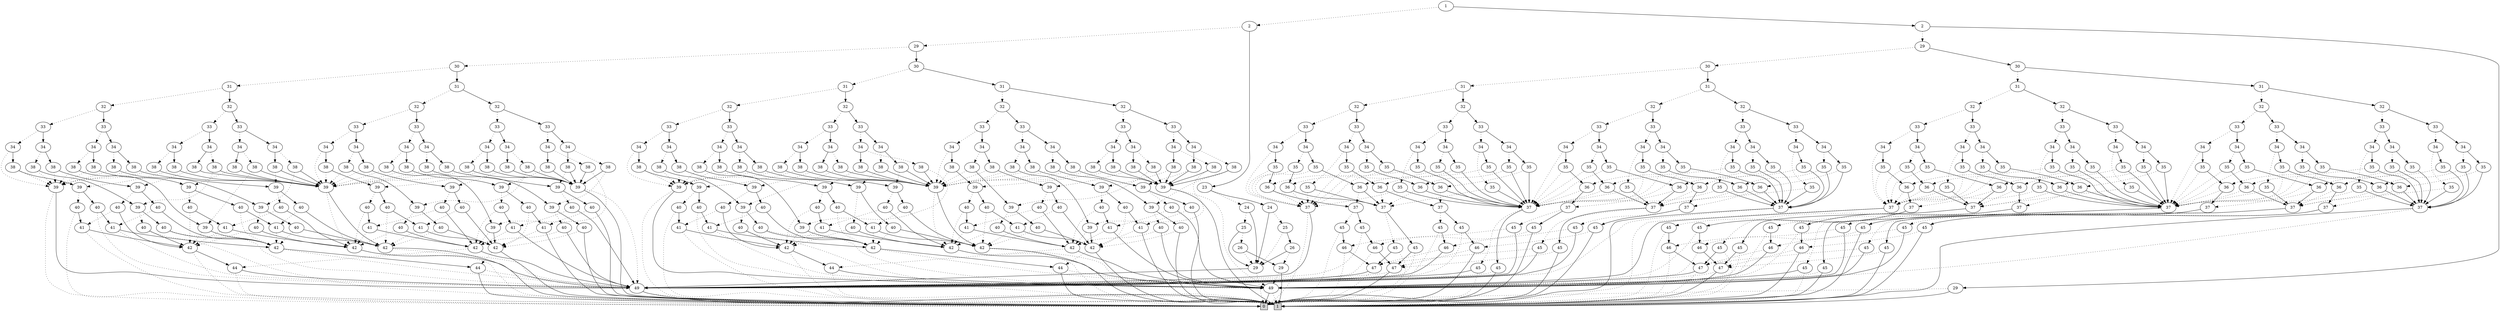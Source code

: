 digraph G {
0 [shape=box, label="0", style=filled, shape=box, height=0.3, width=0.3];
1 [shape=box, label="1", style=filled, shape=box, height=0.3, width=0.3];
40756 [label="1"];
40756 -> 40753 [style=dotted];
40756 -> 40755 [style=filled];
40753 [label="2"];
40753 -> 40744 [style=dotted];
40753 -> 40752 [style=filled];
40744 [label="29"];
40744 -> 40407 [style=dotted];
40744 -> 40587 [style=filled];
40407 [label="30"];
40407 -> 40369 [style=dotted];
40407 -> 40406 [style=filled];
40369 [label="31"];
40369 -> 40352 [style=dotted];
40369 -> 40368 [style=filled];
40352 [label="32"];
40352 -> 40340 [style=dotted];
40352 -> 40351 [style=filled];
40340 [label="33"];
40340 -> 40334 [style=dotted];
40340 -> 40339 [style=filled];
40334 [label="34"];
40334 -> 40331 [style=dotted];
40334 -> 40333 [style=filled];
40331 [label="39"];
40331 -> 0 [style=dotted];
40331 -> 100 [style=filled];
100 [label="49"];
100 -> 0 [style=dotted];
100 -> 1 [style=filled];
40333 [label="38"];
40333 -> 40331 [style=dotted];
40333 -> 40332 [style=filled];
40332 [label="39"];
40332 -> 24620 [style=dotted];
40332 -> 3025 [style=filled];
24620 [label="40"];
24620 -> 0 [style=dotted];
24620 -> 24619 [style=filled];
24619 [label="41"];
24619 -> 0 [style=dotted];
24619 -> 24618 [style=filled];
24618 [label="42"];
24618 -> 0 [style=dotted];
24618 -> 15937 [style=filled];
15937 [label="44"];
15937 -> 0 [style=dotted];
15937 -> 100 [style=filled];
3025 [label="40"];
3025 -> 100 [style=dotted];
3025 -> 3024 [style=filled];
3024 [label="41"];
3024 -> 100 [style=dotted];
3024 -> 3023 [style=filled];
3023 [label="42"];
3023 -> 100 [style=dotted];
3023 -> 578 [style=filled];
578 [label="44"];
578 -> 100 [style=dotted];
578 -> 0 [style=filled];
40339 [label="34"];
40339 -> 40336 [style=dotted];
40339 -> 40338 [style=filled];
40336 [label="38"];
40336 -> 40331 [style=dotted];
40336 -> 40335 [style=filled];
40335 [label="39"];
40335 -> 24624 [style=dotted];
40335 -> 3029 [style=filled];
24624 [label="40"];
24624 -> 0 [style=dotted];
24624 -> 24618 [style=filled];
3029 [label="40"];
3029 -> 100 [style=dotted];
3029 -> 3023 [style=filled];
40338 [label="38"];
40338 -> 40331 [style=dotted];
40338 -> 40337 [style=filled];
40337 [label="39"];
40337 -> 24627 [style=dotted];
40337 -> 3032 [style=filled];
24627 [label="40"];
24627 -> 24619 [style=dotted];
24627 -> 24618 [style=filled];
3032 [label="40"];
3032 -> 3024 [style=dotted];
3032 -> 3023 [style=filled];
40351 [label="33"];
40351 -> 40345 [style=dotted];
40351 -> 40350 [style=filled];
40345 [label="34"];
40345 -> 40342 [style=dotted];
40345 -> 40344 [style=filled];
40342 [label="38"];
40342 -> 40331 [style=dotted];
40342 -> 40341 [style=filled];
40341 [label="39"];
40341 -> 24618 [style=dotted];
40341 -> 3023 [style=filled];
40344 [label="38"];
40344 -> 40331 [style=dotted];
40344 -> 40343 [style=filled];
40343 [label="39"];
40343 -> 24636 [style=dotted];
40343 -> 3040 [style=filled];
24636 [label="40"];
24636 -> 24618 [style=dotted];
24636 -> 24635 [style=filled];
24635 [label="41"];
24635 -> 24618 [style=dotted];
24635 -> 24634 [style=filled];
24634 [label="42"];
24634 -> 0 [style=dotted];
24634 -> 100 [style=filled];
3040 [label="40"];
3040 -> 3023 [style=dotted];
3040 -> 3039 [style=filled];
3039 [label="41"];
3039 -> 3023 [style=dotted];
3039 -> 456 [style=filled];
456 [label="42"];
456 -> 100 [style=dotted];
456 -> 0 [style=filled];
40350 [label="34"];
40350 -> 40347 [style=dotted];
40350 -> 40349 [style=filled];
40347 [label="38"];
40347 -> 40331 [style=dotted];
40347 -> 40346 [style=filled];
40346 [label="39"];
40346 -> 24640 [style=dotted];
40346 -> 3044 [style=filled];
24640 [label="40"];
24640 -> 24618 [style=dotted];
24640 -> 24634 [style=filled];
3044 [label="40"];
3044 -> 3023 [style=dotted];
3044 -> 456 [style=filled];
40349 [label="38"];
40349 -> 40331 [style=dotted];
40349 -> 40348 [style=filled];
40348 [label="39"];
40348 -> 24643 [style=dotted];
40348 -> 3047 [style=filled];
24643 [label="40"];
24643 -> 24635 [style=dotted];
24643 -> 24634 [style=filled];
3047 [label="40"];
3047 -> 3039 [style=dotted];
3047 -> 456 [style=filled];
40368 [label="32"];
40368 -> 40360 [style=dotted];
40368 -> 40367 [style=filled];
40360 [label="33"];
40360 -> 40356 [style=dotted];
40360 -> 40359 [style=filled];
40356 [label="34"];
40356 -> 40354 [style=dotted];
40356 -> 40355 [style=filled];
40354 [label="38"];
40354 -> 40331 [style=dotted];
40354 -> 40353 [style=filled];
40353 [label="39"];
40353 -> 24634 [style=dotted];
40353 -> 456 [style=filled];
40355 [label="38"];
40355 -> 40332 [style=dotted];
40355 -> 40353 [style=filled];
40359 [label="34"];
40359 -> 40357 [style=dotted];
40359 -> 40358 [style=filled];
40357 [label="38"];
40357 -> 40335 [style=dotted];
40357 -> 40353 [style=filled];
40358 [label="38"];
40358 -> 40337 [style=dotted];
40358 -> 40353 [style=filled];
40367 [label="33"];
40367 -> 40363 [style=dotted];
40367 -> 40366 [style=filled];
40363 [label="34"];
40363 -> 40361 [style=dotted];
40363 -> 40362 [style=filled];
40361 [label="38"];
40361 -> 40341 [style=dotted];
40361 -> 40353 [style=filled];
40362 [label="38"];
40362 -> 40343 [style=dotted];
40362 -> 40353 [style=filled];
40366 [label="34"];
40366 -> 40364 [style=dotted];
40366 -> 40365 [style=filled];
40364 [label="38"];
40364 -> 40346 [style=dotted];
40364 -> 40353 [style=filled];
40365 [label="38"];
40365 -> 40348 [style=dotted];
40365 -> 40353 [style=filled];
40406 [label="31"];
40406 -> 40390 [style=dotted];
40406 -> 40405 [style=filled];
40390 [label="32"];
40390 -> 40378 [style=dotted];
40390 -> 40389 [style=filled];
40378 [label="33"];
40378 -> 40372 [style=dotted];
40378 -> 40377 [style=filled];
40372 [label="34"];
40372 -> 40353 [style=dotted];
40372 -> 40371 [style=filled];
40371 [label="38"];
40371 -> 40353 [style=dotted];
40371 -> 40370 [style=filled];
40370 [label="39"];
40370 -> 24668 [style=dotted];
40370 -> 1782 [style=filled];
24668 [label="40"];
24668 -> 24634 [style=dotted];
24668 -> 24667 [style=filled];
24667 [label="41"];
24667 -> 24634 [style=dotted];
24667 -> 24666 [style=filled];
24666 [label="42"];
24666 -> 15937 [style=dotted];
24666 -> 100 [style=filled];
1782 [label="40"];
1782 -> 456 [style=dotted];
1782 -> 1781 [style=filled];
1781 [label="41"];
1781 -> 456 [style=dotted];
1781 -> 1780 [style=filled];
1780 [label="42"];
1780 -> 578 [style=dotted];
1780 -> 0 [style=filled];
40377 [label="34"];
40377 -> 40374 [style=dotted];
40377 -> 40376 [style=filled];
40374 [label="38"];
40374 -> 40353 [style=dotted];
40374 -> 40373 [style=filled];
40373 [label="39"];
40373 -> 24672 [style=dotted];
40373 -> 1785 [style=filled];
24672 [label="40"];
24672 -> 24634 [style=dotted];
24672 -> 24666 [style=filled];
1785 [label="40"];
1785 -> 456 [style=dotted];
1785 -> 1780 [style=filled];
40376 [label="38"];
40376 -> 40353 [style=dotted];
40376 -> 40375 [style=filled];
40375 [label="39"];
40375 -> 24675 [style=dotted];
40375 -> 1787 [style=filled];
24675 [label="40"];
24675 -> 24667 [style=dotted];
24675 -> 24666 [style=filled];
1787 [label="40"];
1787 -> 1781 [style=dotted];
1787 -> 1780 [style=filled];
40389 [label="33"];
40389 -> 40383 [style=dotted];
40389 -> 40388 [style=filled];
40383 [label="34"];
40383 -> 40380 [style=dotted];
40383 -> 40382 [style=filled];
40380 [label="38"];
40380 -> 40353 [style=dotted];
40380 -> 40379 [style=filled];
40379 [label="39"];
40379 -> 24666 [style=dotted];
40379 -> 1780 [style=filled];
40382 [label="38"];
40382 -> 40353 [style=dotted];
40382 -> 40381 [style=filled];
40381 [label="39"];
40381 -> 24683 [style=dotted];
40381 -> 1793 [style=filled];
24683 [label="40"];
24683 -> 24666 [style=dotted];
24683 -> 24682 [style=filled];
24682 [label="41"];
24682 -> 24666 [style=dotted];
24682 -> 100 [style=filled];
1793 [label="40"];
1793 -> 1780 [style=dotted];
1793 -> 1792 [style=filled];
1792 [label="41"];
1792 -> 1780 [style=dotted];
1792 -> 0 [style=filled];
40388 [label="34"];
40388 -> 40385 [style=dotted];
40388 -> 40387 [style=filled];
40385 [label="38"];
40385 -> 40353 [style=dotted];
40385 -> 40384 [style=filled];
40384 [label="39"];
40384 -> 24687 [style=dotted];
40384 -> 1796 [style=filled];
24687 [label="40"];
24687 -> 24666 [style=dotted];
24687 -> 100 [style=filled];
1796 [label="40"];
1796 -> 1780 [style=dotted];
1796 -> 0 [style=filled];
40387 [label="38"];
40387 -> 40353 [style=dotted];
40387 -> 40386 [style=filled];
40386 [label="39"];
40386 -> 24690 [style=dotted];
40386 -> 1798 [style=filled];
24690 [label="40"];
24690 -> 24682 [style=dotted];
24690 -> 100 [style=filled];
1798 [label="40"];
1798 -> 1792 [style=dotted];
1798 -> 0 [style=filled];
40405 [label="32"];
40405 -> 40397 [style=dotted];
40405 -> 40404 [style=filled];
40397 [label="33"];
40397 -> 40393 [style=dotted];
40397 -> 40396 [style=filled];
40393 [label="34"];
40393 -> 40391 [style=dotted];
40393 -> 40392 [style=filled];
40391 [label="38"];
40391 -> 40353 [style=dotted];
40391 -> 395 [style=filled];
395 [label="39"];
395 -> 100 [style=dotted];
395 -> 0 [style=filled];
40392 [label="38"];
40392 -> 40370 [style=dotted];
40392 -> 395 [style=filled];
40396 [label="34"];
40396 -> 40394 [style=dotted];
40396 -> 40395 [style=filled];
40394 [label="38"];
40394 -> 40373 [style=dotted];
40394 -> 395 [style=filled];
40395 [label="38"];
40395 -> 40375 [style=dotted];
40395 -> 395 [style=filled];
40404 [label="33"];
40404 -> 40400 [style=dotted];
40404 -> 40403 [style=filled];
40400 [label="34"];
40400 -> 40398 [style=dotted];
40400 -> 40399 [style=filled];
40398 [label="38"];
40398 -> 40379 [style=dotted];
40398 -> 395 [style=filled];
40399 [label="38"];
40399 -> 40381 [style=dotted];
40399 -> 395 [style=filled];
40403 [label="34"];
40403 -> 40401 [style=dotted];
40403 -> 40402 [style=filled];
40401 [label="38"];
40401 -> 40384 [style=dotted];
40401 -> 395 [style=filled];
40402 [label="38"];
40402 -> 40386 [style=dotted];
40402 -> 395 [style=filled];
40587 [label="30"];
40587 -> 40586 [style=dotted];
40587 -> 26512 [style=filled];
40586 [label="31"];
40586 -> 40570 [style=dotted];
40586 -> 40585 [style=filled];
40570 [label="32"];
40570 -> 40558 [style=dotted];
40570 -> 40569 [style=filled];
40558 [label="33"];
40558 -> 40552 [style=dotted];
40558 -> 40557 [style=filled];
40552 [label="34"];
40552 -> 40549 [style=dotted];
40552 -> 40551 [style=filled];
40549 [label="39"];
40549 -> 1 [style=dotted];
40549 -> 101 [style=filled];
101 [label="49"];
101 -> 1 [style=dotted];
101 -> 0 [style=filled];
40551 [label="38"];
40551 -> 40549 [style=dotted];
40551 -> 40550 [style=filled];
40550 [label="39"];
40550 -> 24974 [style=dotted];
40550 -> 3511 [style=filled];
24974 [label="40"];
24974 -> 1 [style=dotted];
24974 -> 24973 [style=filled];
24973 [label="41"];
24973 -> 1 [style=dotted];
24973 -> 24972 [style=filled];
24972 [label="42"];
24972 -> 1 [style=dotted];
24972 -> 16671 [style=filled];
16671 [label="44"];
16671 -> 1 [style=dotted];
16671 -> 101 [style=filled];
3511 [label="40"];
3511 -> 101 [style=dotted];
3511 -> 3510 [style=filled];
3510 [label="41"];
3510 -> 101 [style=dotted];
3510 -> 3509 [style=filled];
3509 [label="42"];
3509 -> 101 [style=dotted];
3509 -> 585 [style=filled];
585 [label="44"];
585 -> 101 [style=dotted];
585 -> 1 [style=filled];
40557 [label="34"];
40557 -> 40554 [style=dotted];
40557 -> 40556 [style=filled];
40554 [label="38"];
40554 -> 40549 [style=dotted];
40554 -> 40553 [style=filled];
40553 [label="39"];
40553 -> 24978 [style=dotted];
40553 -> 3515 [style=filled];
24978 [label="40"];
24978 -> 1 [style=dotted];
24978 -> 24972 [style=filled];
3515 [label="40"];
3515 -> 101 [style=dotted];
3515 -> 3509 [style=filled];
40556 [label="38"];
40556 -> 40549 [style=dotted];
40556 -> 40555 [style=filled];
40555 [label="39"];
40555 -> 24981 [style=dotted];
40555 -> 3518 [style=filled];
24981 [label="40"];
24981 -> 24973 [style=dotted];
24981 -> 24972 [style=filled];
3518 [label="40"];
3518 -> 3510 [style=dotted];
3518 -> 3509 [style=filled];
40569 [label="33"];
40569 -> 40563 [style=dotted];
40569 -> 40568 [style=filled];
40563 [label="34"];
40563 -> 40560 [style=dotted];
40563 -> 40562 [style=filled];
40560 [label="38"];
40560 -> 40549 [style=dotted];
40560 -> 40559 [style=filled];
40559 [label="39"];
40559 -> 24972 [style=dotted];
40559 -> 3509 [style=filled];
40562 [label="38"];
40562 -> 40549 [style=dotted];
40562 -> 40561 [style=filled];
40561 [label="39"];
40561 -> 24990 [style=dotted];
40561 -> 3526 [style=filled];
24990 [label="40"];
24990 -> 24972 [style=dotted];
24990 -> 24989 [style=filled];
24989 [label="41"];
24989 -> 24972 [style=dotted];
24989 -> 24988 [style=filled];
24988 [label="42"];
24988 -> 1 [style=dotted];
24988 -> 101 [style=filled];
3526 [label="40"];
3526 -> 3509 [style=dotted];
3526 -> 3525 [style=filled];
3525 [label="41"];
3525 -> 3509 [style=dotted];
3525 -> 463 [style=filled];
463 [label="42"];
463 -> 101 [style=dotted];
463 -> 1 [style=filled];
40568 [label="34"];
40568 -> 40565 [style=dotted];
40568 -> 40567 [style=filled];
40565 [label="38"];
40565 -> 40549 [style=dotted];
40565 -> 40564 [style=filled];
40564 [label="39"];
40564 -> 24994 [style=dotted];
40564 -> 3530 [style=filled];
24994 [label="40"];
24994 -> 24972 [style=dotted];
24994 -> 24988 [style=filled];
3530 [label="40"];
3530 -> 3509 [style=dotted];
3530 -> 463 [style=filled];
40567 [label="38"];
40567 -> 40549 [style=dotted];
40567 -> 40566 [style=filled];
40566 [label="39"];
40566 -> 24997 [style=dotted];
40566 -> 3533 [style=filled];
24997 [label="40"];
24997 -> 24989 [style=dotted];
24997 -> 24988 [style=filled];
3533 [label="40"];
3533 -> 3525 [style=dotted];
3533 -> 463 [style=filled];
40585 [label="32"];
40585 -> 40577 [style=dotted];
40585 -> 40584 [style=filled];
40577 [label="33"];
40577 -> 40573 [style=dotted];
40577 -> 40576 [style=filled];
40573 [label="34"];
40573 -> 40571 [style=dotted];
40573 -> 40572 [style=filled];
40571 [label="38"];
40571 -> 40549 [style=dotted];
40571 -> 26475 [style=filled];
26475 [label="39"];
26475 -> 24988 [style=dotted];
26475 -> 463 [style=filled];
40572 [label="38"];
40572 -> 40550 [style=dotted];
40572 -> 26475 [style=filled];
40576 [label="34"];
40576 -> 40574 [style=dotted];
40576 -> 40575 [style=filled];
40574 [label="38"];
40574 -> 40553 [style=dotted];
40574 -> 26475 [style=filled];
40575 [label="38"];
40575 -> 40555 [style=dotted];
40575 -> 26475 [style=filled];
40584 [label="33"];
40584 -> 40580 [style=dotted];
40584 -> 40583 [style=filled];
40580 [label="34"];
40580 -> 40578 [style=dotted];
40580 -> 40579 [style=filled];
40578 [label="38"];
40578 -> 40559 [style=dotted];
40578 -> 26475 [style=filled];
40579 [label="38"];
40579 -> 40561 [style=dotted];
40579 -> 26475 [style=filled];
40583 [label="34"];
40583 -> 40581 [style=dotted];
40583 -> 40582 [style=filled];
40581 [label="38"];
40581 -> 40564 [style=dotted];
40581 -> 26475 [style=filled];
40582 [label="38"];
40582 -> 40566 [style=dotted];
40582 -> 26475 [style=filled];
26512 [label="31"];
26512 -> 26496 [style=dotted];
26512 -> 26511 [style=filled];
26496 [label="32"];
26496 -> 26484 [style=dotted];
26496 -> 26495 [style=filled];
26484 [label="33"];
26484 -> 26478 [style=dotted];
26484 -> 26483 [style=filled];
26478 [label="34"];
26478 -> 26475 [style=dotted];
26478 -> 26477 [style=filled];
26477 [label="38"];
26477 -> 26475 [style=dotted];
26477 -> 26476 [style=filled];
26476 [label="39"];
26476 -> 25022 [style=dotted];
26476 -> 2006 [style=filled];
25022 [label="40"];
25022 -> 24988 [style=dotted];
25022 -> 25021 [style=filled];
25021 [label="41"];
25021 -> 24988 [style=dotted];
25021 -> 25020 [style=filled];
25020 [label="42"];
25020 -> 16671 [style=dotted];
25020 -> 101 [style=filled];
2006 [label="40"];
2006 -> 463 [style=dotted];
2006 -> 2005 [style=filled];
2005 [label="41"];
2005 -> 463 [style=dotted];
2005 -> 2004 [style=filled];
2004 [label="42"];
2004 -> 585 [style=dotted];
2004 -> 1 [style=filled];
26483 [label="34"];
26483 -> 26480 [style=dotted];
26483 -> 26482 [style=filled];
26480 [label="38"];
26480 -> 26475 [style=dotted];
26480 -> 26479 [style=filled];
26479 [label="39"];
26479 -> 25026 [style=dotted];
26479 -> 2009 [style=filled];
25026 [label="40"];
25026 -> 24988 [style=dotted];
25026 -> 25020 [style=filled];
2009 [label="40"];
2009 -> 463 [style=dotted];
2009 -> 2004 [style=filled];
26482 [label="38"];
26482 -> 26475 [style=dotted];
26482 -> 26481 [style=filled];
26481 [label="39"];
26481 -> 25029 [style=dotted];
26481 -> 2011 [style=filled];
25029 [label="40"];
25029 -> 25021 [style=dotted];
25029 -> 25020 [style=filled];
2011 [label="40"];
2011 -> 2005 [style=dotted];
2011 -> 2004 [style=filled];
26495 [label="33"];
26495 -> 26489 [style=dotted];
26495 -> 26494 [style=filled];
26489 [label="34"];
26489 -> 26486 [style=dotted];
26489 -> 26488 [style=filled];
26486 [label="38"];
26486 -> 26475 [style=dotted];
26486 -> 26485 [style=filled];
26485 [label="39"];
26485 -> 25020 [style=dotted];
26485 -> 2004 [style=filled];
26488 [label="38"];
26488 -> 26475 [style=dotted];
26488 -> 26487 [style=filled];
26487 [label="39"];
26487 -> 25037 [style=dotted];
26487 -> 2017 [style=filled];
25037 [label="40"];
25037 -> 25020 [style=dotted];
25037 -> 25036 [style=filled];
25036 [label="41"];
25036 -> 25020 [style=dotted];
25036 -> 101 [style=filled];
2017 [label="40"];
2017 -> 2004 [style=dotted];
2017 -> 2016 [style=filled];
2016 [label="41"];
2016 -> 2004 [style=dotted];
2016 -> 1 [style=filled];
26494 [label="34"];
26494 -> 26491 [style=dotted];
26494 -> 26493 [style=filled];
26491 [label="38"];
26491 -> 26475 [style=dotted];
26491 -> 26490 [style=filled];
26490 [label="39"];
26490 -> 25041 [style=dotted];
26490 -> 2020 [style=filled];
25041 [label="40"];
25041 -> 25020 [style=dotted];
25041 -> 101 [style=filled];
2020 [label="40"];
2020 -> 2004 [style=dotted];
2020 -> 1 [style=filled];
26493 [label="38"];
26493 -> 26475 [style=dotted];
26493 -> 26492 [style=filled];
26492 [label="39"];
26492 -> 25044 [style=dotted];
26492 -> 2022 [style=filled];
25044 [label="40"];
25044 -> 25036 [style=dotted];
25044 -> 101 [style=filled];
2022 [label="40"];
2022 -> 2016 [style=dotted];
2022 -> 1 [style=filled];
26511 [label="32"];
26511 -> 26503 [style=dotted];
26511 -> 26510 [style=filled];
26503 [label="33"];
26503 -> 26499 [style=dotted];
26503 -> 26502 [style=filled];
26499 [label="34"];
26499 -> 26497 [style=dotted];
26499 -> 26498 [style=filled];
26497 [label="38"];
26497 -> 26475 [style=dotted];
26497 -> 402 [style=filled];
402 [label="39"];
402 -> 101 [style=dotted];
402 -> 1 [style=filled];
26498 [label="38"];
26498 -> 26476 [style=dotted];
26498 -> 402 [style=filled];
26502 [label="34"];
26502 -> 26500 [style=dotted];
26502 -> 26501 [style=filled];
26500 [label="38"];
26500 -> 26479 [style=dotted];
26500 -> 402 [style=filled];
26501 [label="38"];
26501 -> 26481 [style=dotted];
26501 -> 402 [style=filled];
26510 [label="33"];
26510 -> 26506 [style=dotted];
26510 -> 26509 [style=filled];
26506 [label="34"];
26506 -> 26504 [style=dotted];
26506 -> 26505 [style=filled];
26504 [label="38"];
26504 -> 26485 [style=dotted];
26504 -> 402 [style=filled];
26505 [label="38"];
26505 -> 26487 [style=dotted];
26505 -> 402 [style=filled];
26509 [label="34"];
26509 -> 26507 [style=dotted];
26509 -> 26508 [style=filled];
26507 [label="38"];
26507 -> 26490 [style=dotted];
26507 -> 402 [style=filled];
26508 [label="38"];
26508 -> 26492 [style=dotted];
26508 -> 402 [style=filled];
40752 [label="23"];
40752 -> 40748 [style=dotted];
40752 -> 40751 [style=filled];
40748 [label="24"];
40748 -> 40747 [style=dotted];
40748 -> 40323 [style=filled];
40747 [label="25"];
40747 -> 40746 [style=dotted];
40747 -> 40323 [style=filled];
40746 [label="26"];
40746 -> 40323 [style=dotted];
40746 -> 40745 [style=filled];
40323 [label="29"];
40323 -> 0 [style=dotted];
40323 -> 100 [style=filled];
40745 [label="29"];
40745 -> 101 [style=dotted];
40745 -> 1 [style=filled];
40751 [label="24"];
40751 -> 40750 [style=dotted];
40751 -> 40323 [style=filled];
40750 [label="25"];
40750 -> 40323 [style=dotted];
40750 -> 40749 [style=filled];
40749 [label="26"];
40749 -> 40745 [style=dotted];
40749 -> 40323 [style=filled];
40755 [label="2"];
40755 -> 40754 [style=dotted];
40755 -> 60 [style=filled];
40754 [label="29"];
40754 -> 40515 [style=dotted];
40754 -> 40695 [style=filled];
40515 [label="30"];
40515 -> 26561 [style=dotted];
40515 -> 40514 [style=filled];
26561 [label="31"];
26561 -> 26545 [style=dotted];
26561 -> 26560 [style=filled];
26545 [label="32"];
26545 -> 26532 [style=dotted];
26545 -> 26544 [style=filled];
26532 [label="33"];
26532 -> 26525 [style=dotted];
26532 -> 26531 [style=filled];
26525 [label="34"];
26525 -> 391 [style=dotted];
26525 -> 26524 [style=filled];
391 [label="37"];
391 -> 0 [style=dotted];
391 -> 100 [style=filled];
26524 [label="35"];
26524 -> 391 [style=dotted];
26524 -> 26523 [style=filled];
26523 [label="36"];
26523 -> 391 [style=dotted];
26523 -> 26522 [style=filled];
26522 [label="37"];
26522 -> 1437 [style=dotted];
26522 -> 3116 [style=filled];
1437 [label="45"];
1437 -> 0 [style=dotted];
1437 -> 839 [style=filled];
839 [label="46"];
839 -> 0 [style=dotted];
839 -> 574 [style=filled];
574 [label="47"];
574 -> 0 [style=dotted];
574 -> 100 [style=filled];
3116 [label="45"];
3116 -> 100 [style=dotted];
3116 -> 1203 [style=filled];
1203 [label="46"];
1203 -> 100 [style=dotted];
1203 -> 582 [style=filled];
582 [label="47"];
582 -> 100 [style=dotted];
582 -> 0 [style=filled];
26531 [label="34"];
26531 -> 26528 [style=dotted];
26531 -> 26530 [style=filled];
26528 [label="35"];
26528 -> 391 [style=dotted];
26528 -> 26527 [style=filled];
26527 [label="36"];
26527 -> 391 [style=dotted];
26527 -> 26526 [style=filled];
26526 [label="37"];
26526 -> 1441 [style=dotted];
26526 -> 3121 [style=filled];
1441 [label="45"];
1441 -> 0 [style=dotted];
1441 -> 574 [style=filled];
3121 [label="45"];
3121 -> 100 [style=dotted];
3121 -> 582 [style=filled];
26530 [label="35"];
26530 -> 391 [style=dotted];
26530 -> 26529 [style=filled];
26529 [label="36"];
26529 -> 26522 [style=dotted];
26529 -> 26526 [style=filled];
26544 [label="33"];
26544 -> 26537 [style=dotted];
26544 -> 26543 [style=filled];
26537 [label="34"];
26537 -> 26533 [style=dotted];
26537 -> 26536 [style=filled];
26533 [label="35"];
26533 -> 391 [style=dotted];
26533 -> 26526 [style=filled];
26536 [label="35"];
26536 -> 391 [style=dotted];
26536 -> 26535 [style=filled];
26535 [label="36"];
26535 -> 26526 [style=dotted];
26535 -> 26534 [style=filled];
26534 [label="37"];
26534 -> 1449 [style=dotted];
26534 -> 3130 [style=filled];
1449 [label="45"];
1449 -> 0 [style=dotted];
1449 -> 1032 [style=filled];
1032 [label="46"];
1032 -> 574 [style=dotted];
1032 -> 100 [style=filled];
3130 [label="45"];
3130 -> 100 [style=dotted];
3130 -> 926 [style=filled];
926 [label="46"];
926 -> 582 [style=dotted];
926 -> 0 [style=filled];
26543 [label="34"];
26543 -> 26540 [style=dotted];
26543 -> 26542 [style=filled];
26540 [label="35"];
26540 -> 391 [style=dotted];
26540 -> 26539 [style=filled];
26539 [label="36"];
26539 -> 26526 [style=dotted];
26539 -> 26538 [style=filled];
26538 [label="37"];
26538 -> 452 [style=dotted];
26538 -> 460 [style=filled];
452 [label="45"];
452 -> 0 [style=dotted];
452 -> 100 [style=filled];
460 [label="45"];
460 -> 100 [style=dotted];
460 -> 0 [style=filled];
26542 [label="35"];
26542 -> 391 [style=dotted];
26542 -> 26541 [style=filled];
26541 [label="36"];
26541 -> 26534 [style=dotted];
26541 -> 26538 [style=filled];
26560 [label="32"];
26560 -> 26552 [style=dotted];
26560 -> 26559 [style=filled];
26552 [label="33"];
26552 -> 26548 [style=dotted];
26552 -> 26551 [style=filled];
26548 [label="34"];
26548 -> 26546 [style=dotted];
26548 -> 26547 [style=filled];
26546 [label="35"];
26546 -> 391 [style=dotted];
26546 -> 26538 [style=filled];
26547 [label="35"];
26547 -> 26523 [style=dotted];
26547 -> 26538 [style=filled];
26551 [label="34"];
26551 -> 26549 [style=dotted];
26551 -> 26550 [style=filled];
26549 [label="35"];
26549 -> 26527 [style=dotted];
26549 -> 26538 [style=filled];
26550 [label="35"];
26550 -> 26529 [style=dotted];
26550 -> 26538 [style=filled];
26559 [label="33"];
26559 -> 26555 [style=dotted];
26559 -> 26558 [style=filled];
26555 [label="34"];
26555 -> 26553 [style=dotted];
26555 -> 26554 [style=filled];
26553 [label="35"];
26553 -> 26526 [style=dotted];
26553 -> 26538 [style=filled];
26554 [label="35"];
26554 -> 26535 [style=dotted];
26554 -> 26538 [style=filled];
26558 [label="34"];
26558 -> 26556 [style=dotted];
26558 -> 26557 [style=filled];
26556 [label="35"];
26556 -> 26539 [style=dotted];
26556 -> 26538 [style=filled];
26557 [label="35"];
26557 -> 26541 [style=dotted];
26557 -> 26538 [style=filled];
40514 [label="31"];
40514 -> 40502 [style=dotted];
40514 -> 40513 [style=filled];
40502 [label="32"];
40502 -> 40493 [style=dotted];
40502 -> 40501 [style=filled];
40493 [label="33"];
40493 -> 40489 [style=dotted];
40493 -> 40492 [style=filled];
40489 [label="34"];
40489 -> 26538 [style=dotted];
40489 -> 40488 [style=filled];
40488 [label="35"];
40488 -> 26538 [style=dotted];
40488 -> 40487 [style=filled];
40487 [label="36"];
40487 -> 26538 [style=dotted];
40487 -> 40486 [style=filled];
40486 [label="37"];
40486 -> 2358 [style=dotted];
40486 -> 1826 [style=filled];
2358 [label="45"];
2358 -> 839 [style=dotted];
2358 -> 100 [style=filled];
1826 [label="45"];
1826 -> 1203 [style=dotted];
1826 -> 0 [style=filled];
40492 [label="34"];
40492 -> 26878 [style=dotted];
40492 -> 40491 [style=filled];
26878 [label="35"];
26878 -> 26538 [style=dotted];
26878 -> 26877 [style=filled];
26877 [label="36"];
26877 -> 26538 [style=dotted];
26877 -> 26876 [style=filled];
26876 [label="37"];
26876 -> 2152 [style=dotted];
26876 -> 1830 [style=filled];
2152 [label="45"];
2152 -> 574 [style=dotted];
2152 -> 100 [style=filled];
1830 [label="45"];
1830 -> 582 [style=dotted];
1830 -> 0 [style=filled];
40491 [label="35"];
40491 -> 26538 [style=dotted];
40491 -> 40490 [style=filled];
40490 [label="36"];
40490 -> 40486 [style=dotted];
40490 -> 26876 [style=filled];
40501 [label="33"];
40501 -> 40497 [style=dotted];
40501 -> 40500 [style=filled];
40497 [label="34"];
40497 -> 26880 [style=dotted];
40497 -> 40496 [style=filled];
26880 [label="35"];
26880 -> 26538 [style=dotted];
26880 -> 26876 [style=filled];
40496 [label="35"];
40496 -> 26538 [style=dotted];
40496 -> 40495 [style=filled];
40495 [label="36"];
40495 -> 26876 [style=dotted];
40495 -> 40494 [style=filled];
40494 [label="37"];
40494 -> 2371 [style=dotted];
40494 -> 1838 [style=filled];
2371 [label="45"];
2371 -> 1032 [style=dotted];
2371 -> 100 [style=filled];
1838 [label="45"];
1838 -> 926 [style=dotted];
1838 -> 0 [style=filled];
40500 [label="34"];
40500 -> 26884 [style=dotted];
40500 -> 40499 [style=filled];
26884 [label="35"];
26884 -> 26538 [style=dotted];
26884 -> 26883 [style=filled];
26883 [label="36"];
26883 -> 26876 [style=dotted];
26883 -> 399 [style=filled];
399 [label="37"];
399 -> 100 [style=dotted];
399 -> 0 [style=filled];
40499 [label="35"];
40499 -> 26538 [style=dotted];
40499 -> 40498 [style=filled];
40498 [label="36"];
40498 -> 40494 [style=dotted];
40498 -> 399 [style=filled];
40513 [label="32"];
40513 -> 40507 [style=dotted];
40513 -> 40512 [style=filled];
40507 [label="33"];
40507 -> 40504 [style=dotted];
40507 -> 40506 [style=filled];
40504 [label="34"];
40504 -> 26886 [style=dotted];
40504 -> 40503 [style=filled];
26886 [label="35"];
26886 -> 26538 [style=dotted];
26886 -> 399 [style=filled];
40503 [label="35"];
40503 -> 40487 [style=dotted];
40503 -> 399 [style=filled];
40506 [label="34"];
40506 -> 26890 [style=dotted];
40506 -> 40505 [style=filled];
26890 [label="35"];
26890 -> 26877 [style=dotted];
26890 -> 399 [style=filled];
40505 [label="35"];
40505 -> 40490 [style=dotted];
40505 -> 399 [style=filled];
40512 [label="33"];
40512 -> 40509 [style=dotted];
40512 -> 40511 [style=filled];
40509 [label="34"];
40509 -> 26892 [style=dotted];
40509 -> 40508 [style=filled];
26892 [label="35"];
26892 -> 26876 [style=dotted];
26892 -> 399 [style=filled];
40508 [label="35"];
40508 -> 40495 [style=dotted];
40508 -> 399 [style=filled];
40511 [label="34"];
40511 -> 26895 [style=dotted];
40511 -> 40510 [style=filled];
26895 [label="35"];
26895 -> 26883 [style=dotted];
26895 -> 399 [style=filled];
40510 [label="35"];
40510 -> 40498 [style=dotted];
40510 -> 399 [style=filled];
40695 [label="30"];
40695 -> 40694 [style=dotted];
40695 -> 26682 [style=filled];
40694 [label="31"];
40694 -> 40682 [style=dotted];
40694 -> 40693 [style=filled];
40682 [label="32"];
40682 -> 40673 [style=dotted];
40682 -> 40681 [style=filled];
40673 [label="33"];
40673 -> 40669 [style=dotted];
40673 -> 40672 [style=filled];
40669 [label="34"];
40669 -> 393 [style=dotted];
40669 -> 40668 [style=filled];
393 [label="37"];
393 -> 1 [style=dotted];
393 -> 101 [style=filled];
40668 [label="35"];
40668 -> 393 [style=dotted];
40668 -> 40667 [style=filled];
40667 [label="36"];
40667 -> 393 [style=dotted];
40667 -> 40666 [style=filled];
40666 [label="37"];
40666 -> 1636 [style=dotted];
40666 -> 3602 [style=filled];
1636 [label="45"];
1636 -> 1 [style=dotted];
1636 -> 884 [style=filled];
884 [label="46"];
884 -> 1 [style=dotted];
884 -> 576 [style=filled];
576 [label="47"];
576 -> 1 [style=dotted];
576 -> 101 [style=filled];
3602 [label="45"];
3602 -> 101 [style=dotted];
3602 -> 1305 [style=filled];
1305 [label="46"];
1305 -> 101 [style=dotted];
1305 -> 588 [style=filled];
588 [label="47"];
588 -> 101 [style=dotted];
588 -> 1 [style=filled];
40672 [label="34"];
40672 -> 27610 [style=dotted];
40672 -> 40671 [style=filled];
27610 [label="35"];
27610 -> 393 [style=dotted];
27610 -> 27609 [style=filled];
27609 [label="36"];
27609 -> 393 [style=dotted];
27609 -> 27608 [style=filled];
27608 [label="37"];
27608 -> 1640 [style=dotted];
27608 -> 3607 [style=filled];
1640 [label="45"];
1640 -> 1 [style=dotted];
1640 -> 576 [style=filled];
3607 [label="45"];
3607 -> 101 [style=dotted];
3607 -> 588 [style=filled];
40671 [label="35"];
40671 -> 393 [style=dotted];
40671 -> 40670 [style=filled];
40670 [label="36"];
40670 -> 40666 [style=dotted];
40670 -> 27608 [style=filled];
40681 [label="33"];
40681 -> 40677 [style=dotted];
40681 -> 40680 [style=filled];
40677 [label="34"];
40677 -> 27627 [style=dotted];
40677 -> 40676 [style=filled];
27627 [label="35"];
27627 -> 393 [style=dotted];
27627 -> 27608 [style=filled];
40676 [label="35"];
40676 -> 393 [style=dotted];
40676 -> 40675 [style=filled];
40675 [label="36"];
40675 -> 27608 [style=dotted];
40675 -> 40674 [style=filled];
40674 [label="37"];
40674 -> 1648 [style=dotted];
40674 -> 3616 [style=filled];
1648 [label="45"];
1648 -> 1 [style=dotted];
1648 -> 1120 [style=filled];
1120 [label="46"];
1120 -> 576 [style=dotted];
1120 -> 101 [style=filled];
3616 [label="45"];
3616 -> 101 [style=dotted];
3616 -> 971 [style=filled];
971 [label="46"];
971 -> 588 [style=dotted];
971 -> 1 [style=filled];
40680 [label="34"];
40680 -> 27646 [style=dotted];
40680 -> 40679 [style=filled];
27646 [label="35"];
27646 -> 393 [style=dotted];
27646 -> 27645 [style=filled];
27645 [label="36"];
27645 -> 27608 [style=dotted];
27645 -> 26643 [style=filled];
26643 [label="37"];
26643 -> 454 [style=dotted];
26643 -> 466 [style=filled];
454 [label="45"];
454 -> 1 [style=dotted];
454 -> 101 [style=filled];
466 [label="45"];
466 -> 101 [style=dotted];
466 -> 1 [style=filled];
40679 [label="35"];
40679 -> 393 [style=dotted];
40679 -> 40678 [style=filled];
40678 [label="36"];
40678 -> 40674 [style=dotted];
40678 -> 26643 [style=filled];
40693 [label="32"];
40693 -> 40687 [style=dotted];
40693 -> 40692 [style=filled];
40687 [label="33"];
40687 -> 40684 [style=dotted];
40687 -> 40686 [style=filled];
40684 [label="34"];
40684 -> 27663 [style=dotted];
40684 -> 40683 [style=filled];
27663 [label="35"];
27663 -> 393 [style=dotted];
27663 -> 26643 [style=filled];
40683 [label="35"];
40683 -> 40667 [style=dotted];
40683 -> 26643 [style=filled];
40686 [label="34"];
40686 -> 27682 [style=dotted];
40686 -> 40685 [style=filled];
27682 [label="35"];
27682 -> 27609 [style=dotted];
27682 -> 26643 [style=filled];
40685 [label="35"];
40685 -> 40670 [style=dotted];
40685 -> 26643 [style=filled];
40692 [label="33"];
40692 -> 40689 [style=dotted];
40692 -> 40691 [style=filled];
40689 [label="34"];
40689 -> 27699 [style=dotted];
40689 -> 40688 [style=filled];
27699 [label="35"];
27699 -> 27608 [style=dotted];
27699 -> 26643 [style=filled];
40688 [label="35"];
40688 -> 40675 [style=dotted];
40688 -> 26643 [style=filled];
40691 [label="34"];
40691 -> 27717 [style=dotted];
40691 -> 40690 [style=filled];
27717 [label="35"];
27717 -> 27645 [style=dotted];
27717 -> 26643 [style=filled];
40690 [label="35"];
40690 -> 40678 [style=dotted];
40690 -> 26643 [style=filled];
26682 [label="31"];
26682 -> 26666 [style=dotted];
26682 -> 26681 [style=filled];
26666 [label="32"];
26666 -> 26654 [style=dotted];
26666 -> 26665 [style=filled];
26654 [label="33"];
26654 -> 26647 [style=dotted];
26654 -> 26653 [style=filled];
26647 [label="34"];
26647 -> 26643 [style=dotted];
26647 -> 26646 [style=filled];
26646 [label="35"];
26646 -> 26643 [style=dotted];
26646 -> 26645 [style=filled];
26645 [label="36"];
26645 -> 26643 [style=dotted];
26645 -> 26644 [style=filled];
26644 [label="37"];
26644 -> 2756 [style=dotted];
26644 -> 2050 [style=filled];
2756 [label="45"];
2756 -> 884 [style=dotted];
2756 -> 101 [style=filled];
2050 [label="45"];
2050 -> 1305 [style=dotted];
2050 -> 1 [style=filled];
26653 [label="34"];
26653 -> 26650 [style=dotted];
26653 -> 26652 [style=filled];
26650 [label="35"];
26650 -> 26643 [style=dotted];
26650 -> 26649 [style=filled];
26649 [label="36"];
26649 -> 26643 [style=dotted];
26649 -> 26648 [style=filled];
26648 [label="37"];
26648 -> 1929 [style=dotted];
26648 -> 2054 [style=filled];
1929 [label="45"];
1929 -> 576 [style=dotted];
1929 -> 101 [style=filled];
2054 [label="45"];
2054 -> 588 [style=dotted];
2054 -> 1 [style=filled];
26652 [label="35"];
26652 -> 26643 [style=dotted];
26652 -> 26651 [style=filled];
26651 [label="36"];
26651 -> 26644 [style=dotted];
26651 -> 26648 [style=filled];
26665 [label="33"];
26665 -> 26659 [style=dotted];
26665 -> 26664 [style=filled];
26659 [label="34"];
26659 -> 26655 [style=dotted];
26659 -> 26658 [style=filled];
26655 [label="35"];
26655 -> 26643 [style=dotted];
26655 -> 26648 [style=filled];
26658 [label="35"];
26658 -> 26643 [style=dotted];
26658 -> 26657 [style=filled];
26657 [label="36"];
26657 -> 26648 [style=dotted];
26657 -> 26656 [style=filled];
26656 [label="37"];
26656 -> 2769 [style=dotted];
26656 -> 2062 [style=filled];
2769 [label="45"];
2769 -> 1120 [style=dotted];
2769 -> 101 [style=filled];
2062 [label="45"];
2062 -> 971 [style=dotted];
2062 -> 1 [style=filled];
26664 [label="34"];
26664 -> 26661 [style=dotted];
26664 -> 26663 [style=filled];
26661 [label="35"];
26661 -> 26643 [style=dotted];
26661 -> 26660 [style=filled];
26660 [label="36"];
26660 -> 26648 [style=dotted];
26660 -> 405 [style=filled];
405 [label="37"];
405 -> 101 [style=dotted];
405 -> 1 [style=filled];
26663 [label="35"];
26663 -> 26643 [style=dotted];
26663 -> 26662 [style=filled];
26662 [label="36"];
26662 -> 26656 [style=dotted];
26662 -> 405 [style=filled];
26681 [label="32"];
26681 -> 26673 [style=dotted];
26681 -> 26680 [style=filled];
26673 [label="33"];
26673 -> 26669 [style=dotted];
26673 -> 26672 [style=filled];
26669 [label="34"];
26669 -> 26667 [style=dotted];
26669 -> 26668 [style=filled];
26667 [label="35"];
26667 -> 26643 [style=dotted];
26667 -> 405 [style=filled];
26668 [label="35"];
26668 -> 26645 [style=dotted];
26668 -> 405 [style=filled];
26672 [label="34"];
26672 -> 26670 [style=dotted];
26672 -> 26671 [style=filled];
26670 [label="35"];
26670 -> 26649 [style=dotted];
26670 -> 405 [style=filled];
26671 [label="35"];
26671 -> 26651 [style=dotted];
26671 -> 405 [style=filled];
26680 [label="33"];
26680 -> 26676 [style=dotted];
26680 -> 26679 [style=filled];
26676 [label="34"];
26676 -> 26674 [style=dotted];
26676 -> 26675 [style=filled];
26674 [label="35"];
26674 -> 26648 [style=dotted];
26674 -> 405 [style=filled];
26675 [label="35"];
26675 -> 26657 [style=dotted];
26675 -> 405 [style=filled];
26679 [label="34"];
26679 -> 26677 [style=dotted];
26679 -> 26678 [style=filled];
26677 [label="35"];
26677 -> 26660 [style=dotted];
26677 -> 405 [style=filled];
26678 [label="35"];
26678 -> 26662 [style=dotted];
26678 -> 405 [style=filled];
60 [label="29"];
60 -> 0 [style=dotted];
60 -> 1 [style=filled];
}
